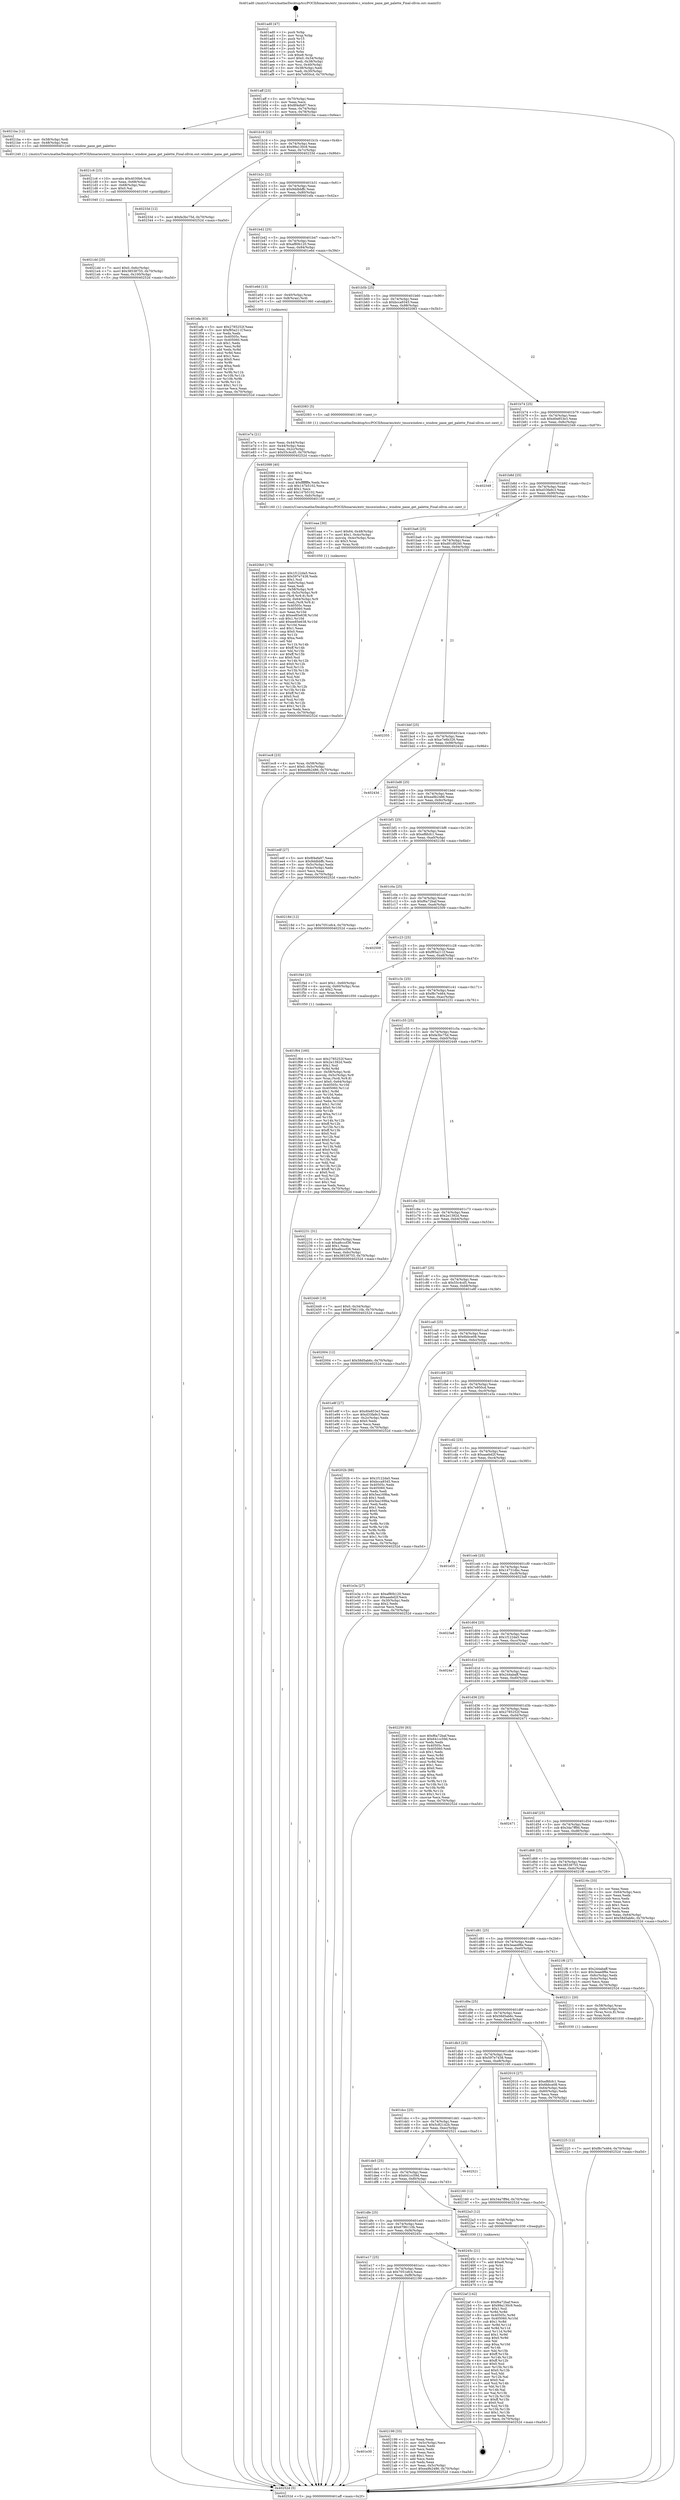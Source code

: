 digraph "0x401ad0" {
  label = "0x401ad0 (/mnt/c/Users/mathe/Desktop/tcc/POCII/binaries/extr_tmuxwindow.c_window_pane_get_palette_Final-ollvm.out::main(0))"
  labelloc = "t"
  node[shape=record]

  Entry [label="",width=0.3,height=0.3,shape=circle,fillcolor=black,style=filled]
  "0x401aff" [label="{
     0x401aff [23]\l
     | [instrs]\l
     &nbsp;&nbsp;0x401aff \<+3\>: mov -0x70(%rbp),%eax\l
     &nbsp;&nbsp;0x401b02 \<+2\>: mov %eax,%ecx\l
     &nbsp;&nbsp;0x401b04 \<+6\>: sub $0x8f4efa97,%ecx\l
     &nbsp;&nbsp;0x401b0a \<+3\>: mov %eax,-0x74(%rbp)\l
     &nbsp;&nbsp;0x401b0d \<+3\>: mov %ecx,-0x78(%rbp)\l
     &nbsp;&nbsp;0x401b10 \<+6\>: je 00000000004021ba \<main+0x6ea\>\l
  }"]
  "0x4021ba" [label="{
     0x4021ba [12]\l
     | [instrs]\l
     &nbsp;&nbsp;0x4021ba \<+4\>: mov -0x58(%rbp),%rdi\l
     &nbsp;&nbsp;0x4021be \<+3\>: mov -0x48(%rbp),%esi\l
     &nbsp;&nbsp;0x4021c1 \<+5\>: call 0000000000401240 \<window_pane_get_palette\>\l
     | [calls]\l
     &nbsp;&nbsp;0x401240 \{1\} (/mnt/c/Users/mathe/Desktop/tcc/POCII/binaries/extr_tmuxwindow.c_window_pane_get_palette_Final-ollvm.out::window_pane_get_palette)\l
  }"]
  "0x401b16" [label="{
     0x401b16 [22]\l
     | [instrs]\l
     &nbsp;&nbsp;0x401b16 \<+5\>: jmp 0000000000401b1b \<main+0x4b\>\l
     &nbsp;&nbsp;0x401b1b \<+3\>: mov -0x74(%rbp),%eax\l
     &nbsp;&nbsp;0x401b1e \<+5\>: sub $0x99a130c9,%eax\l
     &nbsp;&nbsp;0x401b23 \<+3\>: mov %eax,-0x7c(%rbp)\l
     &nbsp;&nbsp;0x401b26 \<+6\>: je 000000000040233d \<main+0x86d\>\l
  }"]
  Exit [label="",width=0.3,height=0.3,shape=circle,fillcolor=black,style=filled,peripheries=2]
  "0x40233d" [label="{
     0x40233d [12]\l
     | [instrs]\l
     &nbsp;&nbsp;0x40233d \<+7\>: movl $0xfa3bc75d,-0x70(%rbp)\l
     &nbsp;&nbsp;0x402344 \<+5\>: jmp 000000000040252d \<main+0xa5d\>\l
  }"]
  "0x401b2c" [label="{
     0x401b2c [22]\l
     | [instrs]\l
     &nbsp;&nbsp;0x401b2c \<+5\>: jmp 0000000000401b31 \<main+0x61\>\l
     &nbsp;&nbsp;0x401b31 \<+3\>: mov -0x74(%rbp),%eax\l
     &nbsp;&nbsp;0x401b34 \<+5\>: sub $0x9ddbbffc,%eax\l
     &nbsp;&nbsp;0x401b39 \<+3\>: mov %eax,-0x80(%rbp)\l
     &nbsp;&nbsp;0x401b3c \<+6\>: je 0000000000401efa \<main+0x42a\>\l
  }"]
  "0x4022af" [label="{
     0x4022af [142]\l
     | [instrs]\l
     &nbsp;&nbsp;0x4022af \<+5\>: mov $0xf6a72baf,%ecx\l
     &nbsp;&nbsp;0x4022b4 \<+5\>: mov $0x99a130c9,%edx\l
     &nbsp;&nbsp;0x4022b9 \<+3\>: mov $0x1,%sil\l
     &nbsp;&nbsp;0x4022bc \<+3\>: xor %r8d,%r8d\l
     &nbsp;&nbsp;0x4022bf \<+8\>: mov 0x40505c,%r9d\l
     &nbsp;&nbsp;0x4022c7 \<+8\>: mov 0x405060,%r10d\l
     &nbsp;&nbsp;0x4022cf \<+4\>: sub $0x1,%r8d\l
     &nbsp;&nbsp;0x4022d3 \<+3\>: mov %r9d,%r11d\l
     &nbsp;&nbsp;0x4022d6 \<+3\>: add %r8d,%r11d\l
     &nbsp;&nbsp;0x4022d9 \<+4\>: imul %r11d,%r9d\l
     &nbsp;&nbsp;0x4022dd \<+4\>: and $0x1,%r9d\l
     &nbsp;&nbsp;0x4022e1 \<+4\>: cmp $0x0,%r9d\l
     &nbsp;&nbsp;0x4022e5 \<+3\>: sete %bl\l
     &nbsp;&nbsp;0x4022e8 \<+4\>: cmp $0xa,%r10d\l
     &nbsp;&nbsp;0x4022ec \<+4\>: setl %r14b\l
     &nbsp;&nbsp;0x4022f0 \<+3\>: mov %bl,%r15b\l
     &nbsp;&nbsp;0x4022f3 \<+4\>: xor $0xff,%r15b\l
     &nbsp;&nbsp;0x4022f7 \<+3\>: mov %r14b,%r12b\l
     &nbsp;&nbsp;0x4022fa \<+4\>: xor $0xff,%r12b\l
     &nbsp;&nbsp;0x4022fe \<+4\>: xor $0x0,%sil\l
     &nbsp;&nbsp;0x402302 \<+3\>: mov %r15b,%r13b\l
     &nbsp;&nbsp;0x402305 \<+4\>: and $0x0,%r13b\l
     &nbsp;&nbsp;0x402309 \<+3\>: and %sil,%bl\l
     &nbsp;&nbsp;0x40230c \<+3\>: mov %r12b,%al\l
     &nbsp;&nbsp;0x40230f \<+2\>: and $0x0,%al\l
     &nbsp;&nbsp;0x402311 \<+3\>: and %sil,%r14b\l
     &nbsp;&nbsp;0x402314 \<+3\>: or %bl,%r13b\l
     &nbsp;&nbsp;0x402317 \<+3\>: or %r14b,%al\l
     &nbsp;&nbsp;0x40231a \<+3\>: xor %al,%r13b\l
     &nbsp;&nbsp;0x40231d \<+3\>: or %r12b,%r15b\l
     &nbsp;&nbsp;0x402320 \<+4\>: xor $0xff,%r15b\l
     &nbsp;&nbsp;0x402324 \<+4\>: or $0x0,%sil\l
     &nbsp;&nbsp;0x402328 \<+3\>: and %sil,%r15b\l
     &nbsp;&nbsp;0x40232b \<+3\>: or %r15b,%r13b\l
     &nbsp;&nbsp;0x40232e \<+4\>: test $0x1,%r13b\l
     &nbsp;&nbsp;0x402332 \<+3\>: cmovne %edx,%ecx\l
     &nbsp;&nbsp;0x402335 \<+3\>: mov %ecx,-0x70(%rbp)\l
     &nbsp;&nbsp;0x402338 \<+5\>: jmp 000000000040252d \<main+0xa5d\>\l
  }"]
  "0x401efa" [label="{
     0x401efa [83]\l
     | [instrs]\l
     &nbsp;&nbsp;0x401efa \<+5\>: mov $0x2785252f,%eax\l
     &nbsp;&nbsp;0x401eff \<+5\>: mov $0xf85a211f,%ecx\l
     &nbsp;&nbsp;0x401f04 \<+2\>: xor %edx,%edx\l
     &nbsp;&nbsp;0x401f06 \<+7\>: mov 0x40505c,%esi\l
     &nbsp;&nbsp;0x401f0d \<+7\>: mov 0x405060,%edi\l
     &nbsp;&nbsp;0x401f14 \<+3\>: sub $0x1,%edx\l
     &nbsp;&nbsp;0x401f17 \<+3\>: mov %esi,%r8d\l
     &nbsp;&nbsp;0x401f1a \<+3\>: add %edx,%r8d\l
     &nbsp;&nbsp;0x401f1d \<+4\>: imul %r8d,%esi\l
     &nbsp;&nbsp;0x401f21 \<+3\>: and $0x1,%esi\l
     &nbsp;&nbsp;0x401f24 \<+3\>: cmp $0x0,%esi\l
     &nbsp;&nbsp;0x401f27 \<+4\>: sete %r9b\l
     &nbsp;&nbsp;0x401f2b \<+3\>: cmp $0xa,%edi\l
     &nbsp;&nbsp;0x401f2e \<+4\>: setl %r10b\l
     &nbsp;&nbsp;0x401f32 \<+3\>: mov %r9b,%r11b\l
     &nbsp;&nbsp;0x401f35 \<+3\>: and %r10b,%r11b\l
     &nbsp;&nbsp;0x401f38 \<+3\>: xor %r10b,%r9b\l
     &nbsp;&nbsp;0x401f3b \<+3\>: or %r9b,%r11b\l
     &nbsp;&nbsp;0x401f3e \<+4\>: test $0x1,%r11b\l
     &nbsp;&nbsp;0x401f42 \<+3\>: cmovne %ecx,%eax\l
     &nbsp;&nbsp;0x401f45 \<+3\>: mov %eax,-0x70(%rbp)\l
     &nbsp;&nbsp;0x401f48 \<+5\>: jmp 000000000040252d \<main+0xa5d\>\l
  }"]
  "0x401b42" [label="{
     0x401b42 [25]\l
     | [instrs]\l
     &nbsp;&nbsp;0x401b42 \<+5\>: jmp 0000000000401b47 \<main+0x77\>\l
     &nbsp;&nbsp;0x401b47 \<+3\>: mov -0x74(%rbp),%eax\l
     &nbsp;&nbsp;0x401b4a \<+5\>: sub $0xaf80b120,%eax\l
     &nbsp;&nbsp;0x401b4f \<+6\>: mov %eax,-0x84(%rbp)\l
     &nbsp;&nbsp;0x401b55 \<+6\>: je 0000000000401e6d \<main+0x39d\>\l
  }"]
  "0x402225" [label="{
     0x402225 [12]\l
     | [instrs]\l
     &nbsp;&nbsp;0x402225 \<+7\>: movl $0xf8c7e464,-0x70(%rbp)\l
     &nbsp;&nbsp;0x40222c \<+5\>: jmp 000000000040252d \<main+0xa5d\>\l
  }"]
  "0x401e6d" [label="{
     0x401e6d [13]\l
     | [instrs]\l
     &nbsp;&nbsp;0x401e6d \<+4\>: mov -0x40(%rbp),%rax\l
     &nbsp;&nbsp;0x401e71 \<+4\>: mov 0x8(%rax),%rdi\l
     &nbsp;&nbsp;0x401e75 \<+5\>: call 0000000000401060 \<atoi@plt\>\l
     | [calls]\l
     &nbsp;&nbsp;0x401060 \{1\} (unknown)\l
  }"]
  "0x401b5b" [label="{
     0x401b5b [25]\l
     | [instrs]\l
     &nbsp;&nbsp;0x401b5b \<+5\>: jmp 0000000000401b60 \<main+0x90\>\l
     &nbsp;&nbsp;0x401b60 \<+3\>: mov -0x74(%rbp),%eax\l
     &nbsp;&nbsp;0x401b63 \<+5\>: sub $0xbcca9345,%eax\l
     &nbsp;&nbsp;0x401b68 \<+6\>: mov %eax,-0x88(%rbp)\l
     &nbsp;&nbsp;0x401b6e \<+6\>: je 0000000000402083 \<main+0x5b3\>\l
  }"]
  "0x4021dd" [label="{
     0x4021dd [25]\l
     | [instrs]\l
     &nbsp;&nbsp;0x4021dd \<+7\>: movl $0x0,-0x6c(%rbp)\l
     &nbsp;&nbsp;0x4021e4 \<+7\>: movl $0x38538755,-0x70(%rbp)\l
     &nbsp;&nbsp;0x4021eb \<+6\>: mov %eax,-0x100(%rbp)\l
     &nbsp;&nbsp;0x4021f1 \<+5\>: jmp 000000000040252d \<main+0xa5d\>\l
  }"]
  "0x402083" [label="{
     0x402083 [5]\l
     | [instrs]\l
     &nbsp;&nbsp;0x402083 \<+5\>: call 0000000000401160 \<next_i\>\l
     | [calls]\l
     &nbsp;&nbsp;0x401160 \{1\} (/mnt/c/Users/mathe/Desktop/tcc/POCII/binaries/extr_tmuxwindow.c_window_pane_get_palette_Final-ollvm.out::next_i)\l
  }"]
  "0x401b74" [label="{
     0x401b74 [25]\l
     | [instrs]\l
     &nbsp;&nbsp;0x401b74 \<+5\>: jmp 0000000000401b79 \<main+0xa9\>\l
     &nbsp;&nbsp;0x401b79 \<+3\>: mov -0x74(%rbp),%eax\l
     &nbsp;&nbsp;0x401b7c \<+5\>: sub $0xd0e853e3,%eax\l
     &nbsp;&nbsp;0x401b81 \<+6\>: mov %eax,-0x8c(%rbp)\l
     &nbsp;&nbsp;0x401b87 \<+6\>: je 0000000000402349 \<main+0x879\>\l
  }"]
  "0x4021c6" [label="{
     0x4021c6 [23]\l
     | [instrs]\l
     &nbsp;&nbsp;0x4021c6 \<+10\>: movabs $0x4030b6,%rdi\l
     &nbsp;&nbsp;0x4021d0 \<+3\>: mov %eax,-0x68(%rbp)\l
     &nbsp;&nbsp;0x4021d3 \<+3\>: mov -0x68(%rbp),%esi\l
     &nbsp;&nbsp;0x4021d6 \<+2\>: mov $0x0,%al\l
     &nbsp;&nbsp;0x4021d8 \<+5\>: call 0000000000401040 \<printf@plt\>\l
     | [calls]\l
     &nbsp;&nbsp;0x401040 \{1\} (unknown)\l
  }"]
  "0x402349" [label="{
     0x402349\l
  }", style=dashed]
  "0x401b8d" [label="{
     0x401b8d [25]\l
     | [instrs]\l
     &nbsp;&nbsp;0x401b8d \<+5\>: jmp 0000000000401b92 \<main+0xc2\>\l
     &nbsp;&nbsp;0x401b92 \<+3\>: mov -0x74(%rbp),%eax\l
     &nbsp;&nbsp;0x401b95 \<+5\>: sub $0xd33fa9c3,%eax\l
     &nbsp;&nbsp;0x401b9a \<+6\>: mov %eax,-0x90(%rbp)\l
     &nbsp;&nbsp;0x401ba0 \<+6\>: je 0000000000401eaa \<main+0x3da\>\l
  }"]
  "0x401e30" [label="{
     0x401e30\l
  }", style=dashed]
  "0x401eaa" [label="{
     0x401eaa [30]\l
     | [instrs]\l
     &nbsp;&nbsp;0x401eaa \<+7\>: movl $0x64,-0x48(%rbp)\l
     &nbsp;&nbsp;0x401eb1 \<+7\>: movl $0x1,-0x4c(%rbp)\l
     &nbsp;&nbsp;0x401eb8 \<+4\>: movslq -0x4c(%rbp),%rax\l
     &nbsp;&nbsp;0x401ebc \<+4\>: shl $0x3,%rax\l
     &nbsp;&nbsp;0x401ec0 \<+3\>: mov %rax,%rdi\l
     &nbsp;&nbsp;0x401ec3 \<+5\>: call 0000000000401050 \<malloc@plt\>\l
     | [calls]\l
     &nbsp;&nbsp;0x401050 \{1\} (unknown)\l
  }"]
  "0x401ba6" [label="{
     0x401ba6 [25]\l
     | [instrs]\l
     &nbsp;&nbsp;0x401ba6 \<+5\>: jmp 0000000000401bab \<main+0xdb\>\l
     &nbsp;&nbsp;0x401bab \<+3\>: mov -0x74(%rbp),%eax\l
     &nbsp;&nbsp;0x401bae \<+5\>: sub $0xd91d9240,%eax\l
     &nbsp;&nbsp;0x401bb3 \<+6\>: mov %eax,-0x94(%rbp)\l
     &nbsp;&nbsp;0x401bb9 \<+6\>: je 0000000000402355 \<main+0x885\>\l
  }"]
  "0x402199" [label="{
     0x402199 [33]\l
     | [instrs]\l
     &nbsp;&nbsp;0x402199 \<+2\>: xor %eax,%eax\l
     &nbsp;&nbsp;0x40219b \<+3\>: mov -0x5c(%rbp),%ecx\l
     &nbsp;&nbsp;0x40219e \<+2\>: mov %eax,%edx\l
     &nbsp;&nbsp;0x4021a0 \<+2\>: sub %ecx,%edx\l
     &nbsp;&nbsp;0x4021a2 \<+2\>: mov %eax,%ecx\l
     &nbsp;&nbsp;0x4021a4 \<+3\>: sub $0x1,%ecx\l
     &nbsp;&nbsp;0x4021a7 \<+2\>: add %ecx,%edx\l
     &nbsp;&nbsp;0x4021a9 \<+2\>: sub %edx,%eax\l
     &nbsp;&nbsp;0x4021ab \<+3\>: mov %eax,-0x5c(%rbp)\l
     &nbsp;&nbsp;0x4021ae \<+7\>: movl $0xea9b2486,-0x70(%rbp)\l
     &nbsp;&nbsp;0x4021b5 \<+5\>: jmp 000000000040252d \<main+0xa5d\>\l
  }"]
  "0x402355" [label="{
     0x402355\l
  }", style=dashed]
  "0x401bbf" [label="{
     0x401bbf [25]\l
     | [instrs]\l
     &nbsp;&nbsp;0x401bbf \<+5\>: jmp 0000000000401bc4 \<main+0xf4\>\l
     &nbsp;&nbsp;0x401bc4 \<+3\>: mov -0x74(%rbp),%eax\l
     &nbsp;&nbsp;0x401bc7 \<+5\>: sub $0xe7e6b326,%eax\l
     &nbsp;&nbsp;0x401bcc \<+6\>: mov %eax,-0x98(%rbp)\l
     &nbsp;&nbsp;0x401bd2 \<+6\>: je 000000000040243d \<main+0x96d\>\l
  }"]
  "0x401e17" [label="{
     0x401e17 [25]\l
     | [instrs]\l
     &nbsp;&nbsp;0x401e17 \<+5\>: jmp 0000000000401e1c \<main+0x34c\>\l
     &nbsp;&nbsp;0x401e1c \<+3\>: mov -0x74(%rbp),%eax\l
     &nbsp;&nbsp;0x401e1f \<+5\>: sub $0x7051efc4,%eax\l
     &nbsp;&nbsp;0x401e24 \<+6\>: mov %eax,-0xf8(%rbp)\l
     &nbsp;&nbsp;0x401e2a \<+6\>: je 0000000000402199 \<main+0x6c9\>\l
  }"]
  "0x40243d" [label="{
     0x40243d\l
  }", style=dashed]
  "0x401bd8" [label="{
     0x401bd8 [25]\l
     | [instrs]\l
     &nbsp;&nbsp;0x401bd8 \<+5\>: jmp 0000000000401bdd \<main+0x10d\>\l
     &nbsp;&nbsp;0x401bdd \<+3\>: mov -0x74(%rbp),%eax\l
     &nbsp;&nbsp;0x401be0 \<+5\>: sub $0xea9b2486,%eax\l
     &nbsp;&nbsp;0x401be5 \<+6\>: mov %eax,-0x9c(%rbp)\l
     &nbsp;&nbsp;0x401beb \<+6\>: je 0000000000401edf \<main+0x40f\>\l
  }"]
  "0x40245c" [label="{
     0x40245c [21]\l
     | [instrs]\l
     &nbsp;&nbsp;0x40245c \<+3\>: mov -0x34(%rbp),%eax\l
     &nbsp;&nbsp;0x40245f \<+7\>: add $0xe8,%rsp\l
     &nbsp;&nbsp;0x402466 \<+1\>: pop %rbx\l
     &nbsp;&nbsp;0x402467 \<+2\>: pop %r12\l
     &nbsp;&nbsp;0x402469 \<+2\>: pop %r13\l
     &nbsp;&nbsp;0x40246b \<+2\>: pop %r14\l
     &nbsp;&nbsp;0x40246d \<+2\>: pop %r15\l
     &nbsp;&nbsp;0x40246f \<+1\>: pop %rbp\l
     &nbsp;&nbsp;0x402470 \<+1\>: ret\l
  }"]
  "0x401edf" [label="{
     0x401edf [27]\l
     | [instrs]\l
     &nbsp;&nbsp;0x401edf \<+5\>: mov $0x8f4efa97,%eax\l
     &nbsp;&nbsp;0x401ee4 \<+5\>: mov $0x9ddbbffc,%ecx\l
     &nbsp;&nbsp;0x401ee9 \<+3\>: mov -0x5c(%rbp),%edx\l
     &nbsp;&nbsp;0x401eec \<+3\>: cmp -0x4c(%rbp),%edx\l
     &nbsp;&nbsp;0x401eef \<+3\>: cmovl %ecx,%eax\l
     &nbsp;&nbsp;0x401ef2 \<+3\>: mov %eax,-0x70(%rbp)\l
     &nbsp;&nbsp;0x401ef5 \<+5\>: jmp 000000000040252d \<main+0xa5d\>\l
  }"]
  "0x401bf1" [label="{
     0x401bf1 [25]\l
     | [instrs]\l
     &nbsp;&nbsp;0x401bf1 \<+5\>: jmp 0000000000401bf6 \<main+0x126\>\l
     &nbsp;&nbsp;0x401bf6 \<+3\>: mov -0x74(%rbp),%eax\l
     &nbsp;&nbsp;0x401bf9 \<+5\>: sub $0xef6fcfc1,%eax\l
     &nbsp;&nbsp;0x401bfe \<+6\>: mov %eax,-0xa0(%rbp)\l
     &nbsp;&nbsp;0x401c04 \<+6\>: je 000000000040218d \<main+0x6bd\>\l
  }"]
  "0x401dfe" [label="{
     0x401dfe [25]\l
     | [instrs]\l
     &nbsp;&nbsp;0x401dfe \<+5\>: jmp 0000000000401e03 \<main+0x333\>\l
     &nbsp;&nbsp;0x401e03 \<+3\>: mov -0x74(%rbp),%eax\l
     &nbsp;&nbsp;0x401e06 \<+5\>: sub $0x6796110b,%eax\l
     &nbsp;&nbsp;0x401e0b \<+6\>: mov %eax,-0xf4(%rbp)\l
     &nbsp;&nbsp;0x401e11 \<+6\>: je 000000000040245c \<main+0x98c\>\l
  }"]
  "0x40218d" [label="{
     0x40218d [12]\l
     | [instrs]\l
     &nbsp;&nbsp;0x40218d \<+7\>: movl $0x7051efc4,-0x70(%rbp)\l
     &nbsp;&nbsp;0x402194 \<+5\>: jmp 000000000040252d \<main+0xa5d\>\l
  }"]
  "0x401c0a" [label="{
     0x401c0a [25]\l
     | [instrs]\l
     &nbsp;&nbsp;0x401c0a \<+5\>: jmp 0000000000401c0f \<main+0x13f\>\l
     &nbsp;&nbsp;0x401c0f \<+3\>: mov -0x74(%rbp),%eax\l
     &nbsp;&nbsp;0x401c12 \<+5\>: sub $0xf6a72baf,%eax\l
     &nbsp;&nbsp;0x401c17 \<+6\>: mov %eax,-0xa4(%rbp)\l
     &nbsp;&nbsp;0x401c1d \<+6\>: je 0000000000402509 \<main+0xa39\>\l
  }"]
  "0x4022a3" [label="{
     0x4022a3 [12]\l
     | [instrs]\l
     &nbsp;&nbsp;0x4022a3 \<+4\>: mov -0x58(%rbp),%rax\l
     &nbsp;&nbsp;0x4022a7 \<+3\>: mov %rax,%rdi\l
     &nbsp;&nbsp;0x4022aa \<+5\>: call 0000000000401030 \<free@plt\>\l
     | [calls]\l
     &nbsp;&nbsp;0x401030 \{1\} (unknown)\l
  }"]
  "0x402509" [label="{
     0x402509\l
  }", style=dashed]
  "0x401c23" [label="{
     0x401c23 [25]\l
     | [instrs]\l
     &nbsp;&nbsp;0x401c23 \<+5\>: jmp 0000000000401c28 \<main+0x158\>\l
     &nbsp;&nbsp;0x401c28 \<+3\>: mov -0x74(%rbp),%eax\l
     &nbsp;&nbsp;0x401c2b \<+5\>: sub $0xf85a211f,%eax\l
     &nbsp;&nbsp;0x401c30 \<+6\>: mov %eax,-0xa8(%rbp)\l
     &nbsp;&nbsp;0x401c36 \<+6\>: je 0000000000401f4d \<main+0x47d\>\l
  }"]
  "0x401de5" [label="{
     0x401de5 [25]\l
     | [instrs]\l
     &nbsp;&nbsp;0x401de5 \<+5\>: jmp 0000000000401dea \<main+0x31a\>\l
     &nbsp;&nbsp;0x401dea \<+3\>: mov -0x74(%rbp),%eax\l
     &nbsp;&nbsp;0x401ded \<+5\>: sub $0x641cc59d,%eax\l
     &nbsp;&nbsp;0x401df2 \<+6\>: mov %eax,-0xf0(%rbp)\l
     &nbsp;&nbsp;0x401df8 \<+6\>: je 00000000004022a3 \<main+0x7d3\>\l
  }"]
  "0x401f4d" [label="{
     0x401f4d [23]\l
     | [instrs]\l
     &nbsp;&nbsp;0x401f4d \<+7\>: movl $0x1,-0x60(%rbp)\l
     &nbsp;&nbsp;0x401f54 \<+4\>: movslq -0x60(%rbp),%rax\l
     &nbsp;&nbsp;0x401f58 \<+4\>: shl $0x2,%rax\l
     &nbsp;&nbsp;0x401f5c \<+3\>: mov %rax,%rdi\l
     &nbsp;&nbsp;0x401f5f \<+5\>: call 0000000000401050 \<malloc@plt\>\l
     | [calls]\l
     &nbsp;&nbsp;0x401050 \{1\} (unknown)\l
  }"]
  "0x401c3c" [label="{
     0x401c3c [25]\l
     | [instrs]\l
     &nbsp;&nbsp;0x401c3c \<+5\>: jmp 0000000000401c41 \<main+0x171\>\l
     &nbsp;&nbsp;0x401c41 \<+3\>: mov -0x74(%rbp),%eax\l
     &nbsp;&nbsp;0x401c44 \<+5\>: sub $0xf8c7e464,%eax\l
     &nbsp;&nbsp;0x401c49 \<+6\>: mov %eax,-0xac(%rbp)\l
     &nbsp;&nbsp;0x401c4f \<+6\>: je 0000000000402231 \<main+0x761\>\l
  }"]
  "0x402521" [label="{
     0x402521\l
  }", style=dashed]
  "0x402231" [label="{
     0x402231 [31]\l
     | [instrs]\l
     &nbsp;&nbsp;0x402231 \<+3\>: mov -0x6c(%rbp),%eax\l
     &nbsp;&nbsp;0x402234 \<+5\>: sub $0xa8cccf36,%eax\l
     &nbsp;&nbsp;0x402239 \<+3\>: add $0x1,%eax\l
     &nbsp;&nbsp;0x40223c \<+5\>: add $0xa8cccf36,%eax\l
     &nbsp;&nbsp;0x402241 \<+3\>: mov %eax,-0x6c(%rbp)\l
     &nbsp;&nbsp;0x402244 \<+7\>: movl $0x38538755,-0x70(%rbp)\l
     &nbsp;&nbsp;0x40224b \<+5\>: jmp 000000000040252d \<main+0xa5d\>\l
  }"]
  "0x401c55" [label="{
     0x401c55 [25]\l
     | [instrs]\l
     &nbsp;&nbsp;0x401c55 \<+5\>: jmp 0000000000401c5a \<main+0x18a\>\l
     &nbsp;&nbsp;0x401c5a \<+3\>: mov -0x74(%rbp),%eax\l
     &nbsp;&nbsp;0x401c5d \<+5\>: sub $0xfa3bc75d,%eax\l
     &nbsp;&nbsp;0x401c62 \<+6\>: mov %eax,-0xb0(%rbp)\l
     &nbsp;&nbsp;0x401c68 \<+6\>: je 0000000000402449 \<main+0x979\>\l
  }"]
  "0x401dcc" [label="{
     0x401dcc [25]\l
     | [instrs]\l
     &nbsp;&nbsp;0x401dcc \<+5\>: jmp 0000000000401dd1 \<main+0x301\>\l
     &nbsp;&nbsp;0x401dd1 \<+3\>: mov -0x74(%rbp),%eax\l
     &nbsp;&nbsp;0x401dd4 \<+5\>: sub $0x5c82142b,%eax\l
     &nbsp;&nbsp;0x401dd9 \<+6\>: mov %eax,-0xec(%rbp)\l
     &nbsp;&nbsp;0x401ddf \<+6\>: je 0000000000402521 \<main+0xa51\>\l
  }"]
  "0x402449" [label="{
     0x402449 [19]\l
     | [instrs]\l
     &nbsp;&nbsp;0x402449 \<+7\>: movl $0x0,-0x34(%rbp)\l
     &nbsp;&nbsp;0x402450 \<+7\>: movl $0x6796110b,-0x70(%rbp)\l
     &nbsp;&nbsp;0x402457 \<+5\>: jmp 000000000040252d \<main+0xa5d\>\l
  }"]
  "0x401c6e" [label="{
     0x401c6e [25]\l
     | [instrs]\l
     &nbsp;&nbsp;0x401c6e \<+5\>: jmp 0000000000401c73 \<main+0x1a3\>\l
     &nbsp;&nbsp;0x401c73 \<+3\>: mov -0x74(%rbp),%eax\l
     &nbsp;&nbsp;0x401c76 \<+5\>: sub $0x2e1392d,%eax\l
     &nbsp;&nbsp;0x401c7b \<+6\>: mov %eax,-0xb4(%rbp)\l
     &nbsp;&nbsp;0x401c81 \<+6\>: je 0000000000402004 \<main+0x534\>\l
  }"]
  "0x402160" [label="{
     0x402160 [12]\l
     | [instrs]\l
     &nbsp;&nbsp;0x402160 \<+7\>: movl $0x34a7ff9d,-0x70(%rbp)\l
     &nbsp;&nbsp;0x402167 \<+5\>: jmp 000000000040252d \<main+0xa5d\>\l
  }"]
  "0x402004" [label="{
     0x402004 [12]\l
     | [instrs]\l
     &nbsp;&nbsp;0x402004 \<+7\>: movl $0x58d5ab6c,-0x70(%rbp)\l
     &nbsp;&nbsp;0x40200b \<+5\>: jmp 000000000040252d \<main+0xa5d\>\l
  }"]
  "0x401c87" [label="{
     0x401c87 [25]\l
     | [instrs]\l
     &nbsp;&nbsp;0x401c87 \<+5\>: jmp 0000000000401c8c \<main+0x1bc\>\l
     &nbsp;&nbsp;0x401c8c \<+3\>: mov -0x74(%rbp),%eax\l
     &nbsp;&nbsp;0x401c8f \<+5\>: sub $0x55c4cd5,%eax\l
     &nbsp;&nbsp;0x401c94 \<+6\>: mov %eax,-0xb8(%rbp)\l
     &nbsp;&nbsp;0x401c9a \<+6\>: je 0000000000401e8f \<main+0x3bf\>\l
  }"]
  "0x4020b0" [label="{
     0x4020b0 [176]\l
     | [instrs]\l
     &nbsp;&nbsp;0x4020b0 \<+5\>: mov $0x1f122da5,%ecx\l
     &nbsp;&nbsp;0x4020b5 \<+5\>: mov $0x597e7438,%edx\l
     &nbsp;&nbsp;0x4020ba \<+3\>: mov $0x1,%sil\l
     &nbsp;&nbsp;0x4020bd \<+6\>: mov -0xfc(%rbp),%edi\l
     &nbsp;&nbsp;0x4020c3 \<+3\>: imul %eax,%edi\l
     &nbsp;&nbsp;0x4020c6 \<+4\>: mov -0x58(%rbp),%r8\l
     &nbsp;&nbsp;0x4020ca \<+4\>: movslq -0x5c(%rbp),%r9\l
     &nbsp;&nbsp;0x4020ce \<+4\>: mov (%r8,%r9,8),%r8\l
     &nbsp;&nbsp;0x4020d2 \<+4\>: movslq -0x64(%rbp),%r9\l
     &nbsp;&nbsp;0x4020d6 \<+4\>: mov %edi,(%r8,%r9,4)\l
     &nbsp;&nbsp;0x4020da \<+7\>: mov 0x40505c,%eax\l
     &nbsp;&nbsp;0x4020e1 \<+7\>: mov 0x405060,%edi\l
     &nbsp;&nbsp;0x4020e8 \<+3\>: mov %eax,%r10d\l
     &nbsp;&nbsp;0x4020eb \<+7\>: sub $0xee85e638,%r10d\l
     &nbsp;&nbsp;0x4020f2 \<+4\>: sub $0x1,%r10d\l
     &nbsp;&nbsp;0x4020f6 \<+7\>: add $0xee85e638,%r10d\l
     &nbsp;&nbsp;0x4020fd \<+4\>: imul %r10d,%eax\l
     &nbsp;&nbsp;0x402101 \<+3\>: and $0x1,%eax\l
     &nbsp;&nbsp;0x402104 \<+3\>: cmp $0x0,%eax\l
     &nbsp;&nbsp;0x402107 \<+4\>: sete %r11b\l
     &nbsp;&nbsp;0x40210b \<+3\>: cmp $0xa,%edi\l
     &nbsp;&nbsp;0x40210e \<+3\>: setl %bl\l
     &nbsp;&nbsp;0x402111 \<+3\>: mov %r11b,%r14b\l
     &nbsp;&nbsp;0x402114 \<+4\>: xor $0xff,%r14b\l
     &nbsp;&nbsp;0x402118 \<+3\>: mov %bl,%r15b\l
     &nbsp;&nbsp;0x40211b \<+4\>: xor $0xff,%r15b\l
     &nbsp;&nbsp;0x40211f \<+4\>: xor $0x0,%sil\l
     &nbsp;&nbsp;0x402123 \<+3\>: mov %r14b,%r12b\l
     &nbsp;&nbsp;0x402126 \<+4\>: and $0x0,%r12b\l
     &nbsp;&nbsp;0x40212a \<+3\>: and %sil,%r11b\l
     &nbsp;&nbsp;0x40212d \<+3\>: mov %r15b,%r13b\l
     &nbsp;&nbsp;0x402130 \<+4\>: and $0x0,%r13b\l
     &nbsp;&nbsp;0x402134 \<+3\>: and %sil,%bl\l
     &nbsp;&nbsp;0x402137 \<+3\>: or %r11b,%r12b\l
     &nbsp;&nbsp;0x40213a \<+3\>: or %bl,%r13b\l
     &nbsp;&nbsp;0x40213d \<+3\>: xor %r13b,%r12b\l
     &nbsp;&nbsp;0x402140 \<+3\>: or %r15b,%r14b\l
     &nbsp;&nbsp;0x402143 \<+4\>: xor $0xff,%r14b\l
     &nbsp;&nbsp;0x402147 \<+4\>: or $0x0,%sil\l
     &nbsp;&nbsp;0x40214b \<+3\>: and %sil,%r14b\l
     &nbsp;&nbsp;0x40214e \<+3\>: or %r14b,%r12b\l
     &nbsp;&nbsp;0x402151 \<+4\>: test $0x1,%r12b\l
     &nbsp;&nbsp;0x402155 \<+3\>: cmovne %edx,%ecx\l
     &nbsp;&nbsp;0x402158 \<+3\>: mov %ecx,-0x70(%rbp)\l
     &nbsp;&nbsp;0x40215b \<+5\>: jmp 000000000040252d \<main+0xa5d\>\l
  }"]
  "0x401e8f" [label="{
     0x401e8f [27]\l
     | [instrs]\l
     &nbsp;&nbsp;0x401e8f \<+5\>: mov $0xd0e853e3,%eax\l
     &nbsp;&nbsp;0x401e94 \<+5\>: mov $0xd33fa9c3,%ecx\l
     &nbsp;&nbsp;0x401e99 \<+3\>: mov -0x2c(%rbp),%edx\l
     &nbsp;&nbsp;0x401e9c \<+3\>: cmp $0x0,%edx\l
     &nbsp;&nbsp;0x401e9f \<+3\>: cmove %ecx,%eax\l
     &nbsp;&nbsp;0x401ea2 \<+3\>: mov %eax,-0x70(%rbp)\l
     &nbsp;&nbsp;0x401ea5 \<+5\>: jmp 000000000040252d \<main+0xa5d\>\l
  }"]
  "0x401ca0" [label="{
     0x401ca0 [25]\l
     | [instrs]\l
     &nbsp;&nbsp;0x401ca0 \<+5\>: jmp 0000000000401ca5 \<main+0x1d5\>\l
     &nbsp;&nbsp;0x401ca5 \<+3\>: mov -0x74(%rbp),%eax\l
     &nbsp;&nbsp;0x401ca8 \<+5\>: sub $0x6bbce08,%eax\l
     &nbsp;&nbsp;0x401cad \<+6\>: mov %eax,-0xbc(%rbp)\l
     &nbsp;&nbsp;0x401cb3 \<+6\>: je 000000000040202b \<main+0x55b\>\l
  }"]
  "0x402088" [label="{
     0x402088 [40]\l
     | [instrs]\l
     &nbsp;&nbsp;0x402088 \<+5\>: mov $0x2,%ecx\l
     &nbsp;&nbsp;0x40208d \<+1\>: cltd\l
     &nbsp;&nbsp;0x40208e \<+2\>: idiv %ecx\l
     &nbsp;&nbsp;0x402090 \<+6\>: imul $0xfffffffe,%edx,%ecx\l
     &nbsp;&nbsp;0x402096 \<+6\>: sub $0x147b5102,%ecx\l
     &nbsp;&nbsp;0x40209c \<+3\>: add $0x1,%ecx\l
     &nbsp;&nbsp;0x40209f \<+6\>: add $0x147b5102,%ecx\l
     &nbsp;&nbsp;0x4020a5 \<+6\>: mov %ecx,-0xfc(%rbp)\l
     &nbsp;&nbsp;0x4020ab \<+5\>: call 0000000000401160 \<next_i\>\l
     | [calls]\l
     &nbsp;&nbsp;0x401160 \{1\} (/mnt/c/Users/mathe/Desktop/tcc/POCII/binaries/extr_tmuxwindow.c_window_pane_get_palette_Final-ollvm.out::next_i)\l
  }"]
  "0x40202b" [label="{
     0x40202b [88]\l
     | [instrs]\l
     &nbsp;&nbsp;0x40202b \<+5\>: mov $0x1f122da5,%eax\l
     &nbsp;&nbsp;0x402030 \<+5\>: mov $0xbcca9345,%ecx\l
     &nbsp;&nbsp;0x402035 \<+7\>: mov 0x40505c,%edx\l
     &nbsp;&nbsp;0x40203c \<+7\>: mov 0x405060,%esi\l
     &nbsp;&nbsp;0x402043 \<+2\>: mov %edx,%edi\l
     &nbsp;&nbsp;0x402045 \<+6\>: add $0x5ea169ba,%edi\l
     &nbsp;&nbsp;0x40204b \<+3\>: sub $0x1,%edi\l
     &nbsp;&nbsp;0x40204e \<+6\>: sub $0x5ea169ba,%edi\l
     &nbsp;&nbsp;0x402054 \<+3\>: imul %edi,%edx\l
     &nbsp;&nbsp;0x402057 \<+3\>: and $0x1,%edx\l
     &nbsp;&nbsp;0x40205a \<+3\>: cmp $0x0,%edx\l
     &nbsp;&nbsp;0x40205d \<+4\>: sete %r8b\l
     &nbsp;&nbsp;0x402061 \<+3\>: cmp $0xa,%esi\l
     &nbsp;&nbsp;0x402064 \<+4\>: setl %r9b\l
     &nbsp;&nbsp;0x402068 \<+3\>: mov %r8b,%r10b\l
     &nbsp;&nbsp;0x40206b \<+3\>: and %r9b,%r10b\l
     &nbsp;&nbsp;0x40206e \<+3\>: xor %r9b,%r8b\l
     &nbsp;&nbsp;0x402071 \<+3\>: or %r8b,%r10b\l
     &nbsp;&nbsp;0x402074 \<+4\>: test $0x1,%r10b\l
     &nbsp;&nbsp;0x402078 \<+3\>: cmovne %ecx,%eax\l
     &nbsp;&nbsp;0x40207b \<+3\>: mov %eax,-0x70(%rbp)\l
     &nbsp;&nbsp;0x40207e \<+5\>: jmp 000000000040252d \<main+0xa5d\>\l
  }"]
  "0x401cb9" [label="{
     0x401cb9 [25]\l
     | [instrs]\l
     &nbsp;&nbsp;0x401cb9 \<+5\>: jmp 0000000000401cbe \<main+0x1ee\>\l
     &nbsp;&nbsp;0x401cbe \<+3\>: mov -0x74(%rbp),%eax\l
     &nbsp;&nbsp;0x401cc1 \<+5\>: sub $0x7e950cd,%eax\l
     &nbsp;&nbsp;0x401cc6 \<+6\>: mov %eax,-0xc0(%rbp)\l
     &nbsp;&nbsp;0x401ccc \<+6\>: je 0000000000401e3a \<main+0x36a\>\l
  }"]
  "0x401db3" [label="{
     0x401db3 [25]\l
     | [instrs]\l
     &nbsp;&nbsp;0x401db3 \<+5\>: jmp 0000000000401db8 \<main+0x2e8\>\l
     &nbsp;&nbsp;0x401db8 \<+3\>: mov -0x74(%rbp),%eax\l
     &nbsp;&nbsp;0x401dbb \<+5\>: sub $0x597e7438,%eax\l
     &nbsp;&nbsp;0x401dc0 \<+6\>: mov %eax,-0xe8(%rbp)\l
     &nbsp;&nbsp;0x401dc6 \<+6\>: je 0000000000402160 \<main+0x690\>\l
  }"]
  "0x401e3a" [label="{
     0x401e3a [27]\l
     | [instrs]\l
     &nbsp;&nbsp;0x401e3a \<+5\>: mov $0xaf80b120,%eax\l
     &nbsp;&nbsp;0x401e3f \<+5\>: mov $0xaaebd2f,%ecx\l
     &nbsp;&nbsp;0x401e44 \<+3\>: mov -0x30(%rbp),%edx\l
     &nbsp;&nbsp;0x401e47 \<+3\>: cmp $0x2,%edx\l
     &nbsp;&nbsp;0x401e4a \<+3\>: cmovne %ecx,%eax\l
     &nbsp;&nbsp;0x401e4d \<+3\>: mov %eax,-0x70(%rbp)\l
     &nbsp;&nbsp;0x401e50 \<+5\>: jmp 000000000040252d \<main+0xa5d\>\l
  }"]
  "0x401cd2" [label="{
     0x401cd2 [25]\l
     | [instrs]\l
     &nbsp;&nbsp;0x401cd2 \<+5\>: jmp 0000000000401cd7 \<main+0x207\>\l
     &nbsp;&nbsp;0x401cd7 \<+3\>: mov -0x74(%rbp),%eax\l
     &nbsp;&nbsp;0x401cda \<+5\>: sub $0xaaebd2f,%eax\l
     &nbsp;&nbsp;0x401cdf \<+6\>: mov %eax,-0xc4(%rbp)\l
     &nbsp;&nbsp;0x401ce5 \<+6\>: je 0000000000401e55 \<main+0x385\>\l
  }"]
  "0x40252d" [label="{
     0x40252d [5]\l
     | [instrs]\l
     &nbsp;&nbsp;0x40252d \<+5\>: jmp 0000000000401aff \<main+0x2f\>\l
  }"]
  "0x401ad0" [label="{
     0x401ad0 [47]\l
     | [instrs]\l
     &nbsp;&nbsp;0x401ad0 \<+1\>: push %rbp\l
     &nbsp;&nbsp;0x401ad1 \<+3\>: mov %rsp,%rbp\l
     &nbsp;&nbsp;0x401ad4 \<+2\>: push %r15\l
     &nbsp;&nbsp;0x401ad6 \<+2\>: push %r14\l
     &nbsp;&nbsp;0x401ad8 \<+2\>: push %r13\l
     &nbsp;&nbsp;0x401ada \<+2\>: push %r12\l
     &nbsp;&nbsp;0x401adc \<+1\>: push %rbx\l
     &nbsp;&nbsp;0x401add \<+7\>: sub $0xe8,%rsp\l
     &nbsp;&nbsp;0x401ae4 \<+7\>: movl $0x0,-0x34(%rbp)\l
     &nbsp;&nbsp;0x401aeb \<+3\>: mov %edi,-0x38(%rbp)\l
     &nbsp;&nbsp;0x401aee \<+4\>: mov %rsi,-0x40(%rbp)\l
     &nbsp;&nbsp;0x401af2 \<+3\>: mov -0x38(%rbp),%edi\l
     &nbsp;&nbsp;0x401af5 \<+3\>: mov %edi,-0x30(%rbp)\l
     &nbsp;&nbsp;0x401af8 \<+7\>: movl $0x7e950cd,-0x70(%rbp)\l
  }"]
  "0x401e7a" [label="{
     0x401e7a [21]\l
     | [instrs]\l
     &nbsp;&nbsp;0x401e7a \<+3\>: mov %eax,-0x44(%rbp)\l
     &nbsp;&nbsp;0x401e7d \<+3\>: mov -0x44(%rbp),%eax\l
     &nbsp;&nbsp;0x401e80 \<+3\>: mov %eax,-0x2c(%rbp)\l
     &nbsp;&nbsp;0x401e83 \<+7\>: movl $0x55c4cd5,-0x70(%rbp)\l
     &nbsp;&nbsp;0x401e8a \<+5\>: jmp 000000000040252d \<main+0xa5d\>\l
  }"]
  "0x401ec8" [label="{
     0x401ec8 [23]\l
     | [instrs]\l
     &nbsp;&nbsp;0x401ec8 \<+4\>: mov %rax,-0x58(%rbp)\l
     &nbsp;&nbsp;0x401ecc \<+7\>: movl $0x0,-0x5c(%rbp)\l
     &nbsp;&nbsp;0x401ed3 \<+7\>: movl $0xea9b2486,-0x70(%rbp)\l
     &nbsp;&nbsp;0x401eda \<+5\>: jmp 000000000040252d \<main+0xa5d\>\l
  }"]
  "0x401f64" [label="{
     0x401f64 [160]\l
     | [instrs]\l
     &nbsp;&nbsp;0x401f64 \<+5\>: mov $0x2785252f,%ecx\l
     &nbsp;&nbsp;0x401f69 \<+5\>: mov $0x2e1392d,%edx\l
     &nbsp;&nbsp;0x401f6e \<+3\>: mov $0x1,%sil\l
     &nbsp;&nbsp;0x401f71 \<+3\>: xor %r8d,%r8d\l
     &nbsp;&nbsp;0x401f74 \<+4\>: mov -0x58(%rbp),%rdi\l
     &nbsp;&nbsp;0x401f78 \<+4\>: movslq -0x5c(%rbp),%r9\l
     &nbsp;&nbsp;0x401f7c \<+4\>: mov %rax,(%rdi,%r9,8)\l
     &nbsp;&nbsp;0x401f80 \<+7\>: movl $0x0,-0x64(%rbp)\l
     &nbsp;&nbsp;0x401f87 \<+8\>: mov 0x40505c,%r10d\l
     &nbsp;&nbsp;0x401f8f \<+8\>: mov 0x405060,%r11d\l
     &nbsp;&nbsp;0x401f97 \<+4\>: sub $0x1,%r8d\l
     &nbsp;&nbsp;0x401f9b \<+3\>: mov %r10d,%ebx\l
     &nbsp;&nbsp;0x401f9e \<+3\>: add %r8d,%ebx\l
     &nbsp;&nbsp;0x401fa1 \<+4\>: imul %ebx,%r10d\l
     &nbsp;&nbsp;0x401fa5 \<+4\>: and $0x1,%r10d\l
     &nbsp;&nbsp;0x401fa9 \<+4\>: cmp $0x0,%r10d\l
     &nbsp;&nbsp;0x401fad \<+4\>: sete %r14b\l
     &nbsp;&nbsp;0x401fb1 \<+4\>: cmp $0xa,%r11d\l
     &nbsp;&nbsp;0x401fb5 \<+4\>: setl %r15b\l
     &nbsp;&nbsp;0x401fb9 \<+3\>: mov %r14b,%r12b\l
     &nbsp;&nbsp;0x401fbc \<+4\>: xor $0xff,%r12b\l
     &nbsp;&nbsp;0x401fc0 \<+3\>: mov %r15b,%r13b\l
     &nbsp;&nbsp;0x401fc3 \<+4\>: xor $0xff,%r13b\l
     &nbsp;&nbsp;0x401fc7 \<+4\>: xor $0x0,%sil\l
     &nbsp;&nbsp;0x401fcb \<+3\>: mov %r12b,%al\l
     &nbsp;&nbsp;0x401fce \<+2\>: and $0x0,%al\l
     &nbsp;&nbsp;0x401fd0 \<+3\>: and %sil,%r14b\l
     &nbsp;&nbsp;0x401fd3 \<+3\>: mov %r13b,%dil\l
     &nbsp;&nbsp;0x401fd6 \<+4\>: and $0x0,%dil\l
     &nbsp;&nbsp;0x401fda \<+3\>: and %sil,%r15b\l
     &nbsp;&nbsp;0x401fdd \<+3\>: or %r14b,%al\l
     &nbsp;&nbsp;0x401fe0 \<+3\>: or %r15b,%dil\l
     &nbsp;&nbsp;0x401fe3 \<+3\>: xor %dil,%al\l
     &nbsp;&nbsp;0x401fe6 \<+3\>: or %r13b,%r12b\l
     &nbsp;&nbsp;0x401fe9 \<+4\>: xor $0xff,%r12b\l
     &nbsp;&nbsp;0x401fed \<+4\>: or $0x0,%sil\l
     &nbsp;&nbsp;0x401ff1 \<+3\>: and %sil,%r12b\l
     &nbsp;&nbsp;0x401ff4 \<+3\>: or %r12b,%al\l
     &nbsp;&nbsp;0x401ff7 \<+2\>: test $0x1,%al\l
     &nbsp;&nbsp;0x401ff9 \<+3\>: cmovne %edx,%ecx\l
     &nbsp;&nbsp;0x401ffc \<+3\>: mov %ecx,-0x70(%rbp)\l
     &nbsp;&nbsp;0x401fff \<+5\>: jmp 000000000040252d \<main+0xa5d\>\l
  }"]
  "0x402010" [label="{
     0x402010 [27]\l
     | [instrs]\l
     &nbsp;&nbsp;0x402010 \<+5\>: mov $0xef6fcfc1,%eax\l
     &nbsp;&nbsp;0x402015 \<+5\>: mov $0x6bbce08,%ecx\l
     &nbsp;&nbsp;0x40201a \<+3\>: mov -0x64(%rbp),%edx\l
     &nbsp;&nbsp;0x40201d \<+3\>: cmp -0x60(%rbp),%edx\l
     &nbsp;&nbsp;0x402020 \<+3\>: cmovl %ecx,%eax\l
     &nbsp;&nbsp;0x402023 \<+3\>: mov %eax,-0x70(%rbp)\l
     &nbsp;&nbsp;0x402026 \<+5\>: jmp 000000000040252d \<main+0xa5d\>\l
  }"]
  "0x401e55" [label="{
     0x401e55\l
  }", style=dashed]
  "0x401ceb" [label="{
     0x401ceb [25]\l
     | [instrs]\l
     &nbsp;&nbsp;0x401ceb \<+5\>: jmp 0000000000401cf0 \<main+0x220\>\l
     &nbsp;&nbsp;0x401cf0 \<+3\>: mov -0x74(%rbp),%eax\l
     &nbsp;&nbsp;0x401cf3 \<+5\>: sub $0x14731dbc,%eax\l
     &nbsp;&nbsp;0x401cf8 \<+6\>: mov %eax,-0xc8(%rbp)\l
     &nbsp;&nbsp;0x401cfe \<+6\>: je 00000000004023a8 \<main+0x8d8\>\l
  }"]
  "0x401d9a" [label="{
     0x401d9a [25]\l
     | [instrs]\l
     &nbsp;&nbsp;0x401d9a \<+5\>: jmp 0000000000401d9f \<main+0x2cf\>\l
     &nbsp;&nbsp;0x401d9f \<+3\>: mov -0x74(%rbp),%eax\l
     &nbsp;&nbsp;0x401da2 \<+5\>: sub $0x58d5ab6c,%eax\l
     &nbsp;&nbsp;0x401da7 \<+6\>: mov %eax,-0xe4(%rbp)\l
     &nbsp;&nbsp;0x401dad \<+6\>: je 0000000000402010 \<main+0x540\>\l
  }"]
  "0x4023a8" [label="{
     0x4023a8\l
  }", style=dashed]
  "0x401d04" [label="{
     0x401d04 [25]\l
     | [instrs]\l
     &nbsp;&nbsp;0x401d04 \<+5\>: jmp 0000000000401d09 \<main+0x239\>\l
     &nbsp;&nbsp;0x401d09 \<+3\>: mov -0x74(%rbp),%eax\l
     &nbsp;&nbsp;0x401d0c \<+5\>: sub $0x1f122da5,%eax\l
     &nbsp;&nbsp;0x401d11 \<+6\>: mov %eax,-0xcc(%rbp)\l
     &nbsp;&nbsp;0x401d17 \<+6\>: je 00000000004024a7 \<main+0x9d7\>\l
  }"]
  "0x402211" [label="{
     0x402211 [20]\l
     | [instrs]\l
     &nbsp;&nbsp;0x402211 \<+4\>: mov -0x58(%rbp),%rax\l
     &nbsp;&nbsp;0x402215 \<+4\>: movslq -0x6c(%rbp),%rcx\l
     &nbsp;&nbsp;0x402219 \<+4\>: mov (%rax,%rcx,8),%rax\l
     &nbsp;&nbsp;0x40221d \<+3\>: mov %rax,%rdi\l
     &nbsp;&nbsp;0x402220 \<+5\>: call 0000000000401030 \<free@plt\>\l
     | [calls]\l
     &nbsp;&nbsp;0x401030 \{1\} (unknown)\l
  }"]
  "0x4024a7" [label="{
     0x4024a7\l
  }", style=dashed]
  "0x401d1d" [label="{
     0x401d1d [25]\l
     | [instrs]\l
     &nbsp;&nbsp;0x401d1d \<+5\>: jmp 0000000000401d22 \<main+0x252\>\l
     &nbsp;&nbsp;0x401d22 \<+3\>: mov -0x74(%rbp),%eax\l
     &nbsp;&nbsp;0x401d25 \<+5\>: sub $0x244abaff,%eax\l
     &nbsp;&nbsp;0x401d2a \<+6\>: mov %eax,-0xd0(%rbp)\l
     &nbsp;&nbsp;0x401d30 \<+6\>: je 0000000000402250 \<main+0x780\>\l
  }"]
  "0x401d81" [label="{
     0x401d81 [25]\l
     | [instrs]\l
     &nbsp;&nbsp;0x401d81 \<+5\>: jmp 0000000000401d86 \<main+0x2b6\>\l
     &nbsp;&nbsp;0x401d86 \<+3\>: mov -0x74(%rbp),%eax\l
     &nbsp;&nbsp;0x401d89 \<+5\>: sub $0x3eaedf8e,%eax\l
     &nbsp;&nbsp;0x401d8e \<+6\>: mov %eax,-0xe0(%rbp)\l
     &nbsp;&nbsp;0x401d94 \<+6\>: je 0000000000402211 \<main+0x741\>\l
  }"]
  "0x402250" [label="{
     0x402250 [83]\l
     | [instrs]\l
     &nbsp;&nbsp;0x402250 \<+5\>: mov $0xf6a72baf,%eax\l
     &nbsp;&nbsp;0x402255 \<+5\>: mov $0x641cc59d,%ecx\l
     &nbsp;&nbsp;0x40225a \<+2\>: xor %edx,%edx\l
     &nbsp;&nbsp;0x40225c \<+7\>: mov 0x40505c,%esi\l
     &nbsp;&nbsp;0x402263 \<+7\>: mov 0x405060,%edi\l
     &nbsp;&nbsp;0x40226a \<+3\>: sub $0x1,%edx\l
     &nbsp;&nbsp;0x40226d \<+3\>: mov %esi,%r8d\l
     &nbsp;&nbsp;0x402270 \<+3\>: add %edx,%r8d\l
     &nbsp;&nbsp;0x402273 \<+4\>: imul %r8d,%esi\l
     &nbsp;&nbsp;0x402277 \<+3\>: and $0x1,%esi\l
     &nbsp;&nbsp;0x40227a \<+3\>: cmp $0x0,%esi\l
     &nbsp;&nbsp;0x40227d \<+4\>: sete %r9b\l
     &nbsp;&nbsp;0x402281 \<+3\>: cmp $0xa,%edi\l
     &nbsp;&nbsp;0x402284 \<+4\>: setl %r10b\l
     &nbsp;&nbsp;0x402288 \<+3\>: mov %r9b,%r11b\l
     &nbsp;&nbsp;0x40228b \<+3\>: and %r10b,%r11b\l
     &nbsp;&nbsp;0x40228e \<+3\>: xor %r10b,%r9b\l
     &nbsp;&nbsp;0x402291 \<+3\>: or %r9b,%r11b\l
     &nbsp;&nbsp;0x402294 \<+4\>: test $0x1,%r11b\l
     &nbsp;&nbsp;0x402298 \<+3\>: cmovne %ecx,%eax\l
     &nbsp;&nbsp;0x40229b \<+3\>: mov %eax,-0x70(%rbp)\l
     &nbsp;&nbsp;0x40229e \<+5\>: jmp 000000000040252d \<main+0xa5d\>\l
  }"]
  "0x401d36" [label="{
     0x401d36 [25]\l
     | [instrs]\l
     &nbsp;&nbsp;0x401d36 \<+5\>: jmp 0000000000401d3b \<main+0x26b\>\l
     &nbsp;&nbsp;0x401d3b \<+3\>: mov -0x74(%rbp),%eax\l
     &nbsp;&nbsp;0x401d3e \<+5\>: sub $0x2785252f,%eax\l
     &nbsp;&nbsp;0x401d43 \<+6\>: mov %eax,-0xd4(%rbp)\l
     &nbsp;&nbsp;0x401d49 \<+6\>: je 0000000000402471 \<main+0x9a1\>\l
  }"]
  "0x4021f6" [label="{
     0x4021f6 [27]\l
     | [instrs]\l
     &nbsp;&nbsp;0x4021f6 \<+5\>: mov $0x244abaff,%eax\l
     &nbsp;&nbsp;0x4021fb \<+5\>: mov $0x3eaedf8e,%ecx\l
     &nbsp;&nbsp;0x402200 \<+3\>: mov -0x6c(%rbp),%edx\l
     &nbsp;&nbsp;0x402203 \<+3\>: cmp -0x4c(%rbp),%edx\l
     &nbsp;&nbsp;0x402206 \<+3\>: cmovl %ecx,%eax\l
     &nbsp;&nbsp;0x402209 \<+3\>: mov %eax,-0x70(%rbp)\l
     &nbsp;&nbsp;0x40220c \<+5\>: jmp 000000000040252d \<main+0xa5d\>\l
  }"]
  "0x402471" [label="{
     0x402471\l
  }", style=dashed]
  "0x401d4f" [label="{
     0x401d4f [25]\l
     | [instrs]\l
     &nbsp;&nbsp;0x401d4f \<+5\>: jmp 0000000000401d54 \<main+0x284\>\l
     &nbsp;&nbsp;0x401d54 \<+3\>: mov -0x74(%rbp),%eax\l
     &nbsp;&nbsp;0x401d57 \<+5\>: sub $0x34a7ff9d,%eax\l
     &nbsp;&nbsp;0x401d5c \<+6\>: mov %eax,-0xd8(%rbp)\l
     &nbsp;&nbsp;0x401d62 \<+6\>: je 000000000040216c \<main+0x69c\>\l
  }"]
  "0x401d68" [label="{
     0x401d68 [25]\l
     | [instrs]\l
     &nbsp;&nbsp;0x401d68 \<+5\>: jmp 0000000000401d6d \<main+0x29d\>\l
     &nbsp;&nbsp;0x401d6d \<+3\>: mov -0x74(%rbp),%eax\l
     &nbsp;&nbsp;0x401d70 \<+5\>: sub $0x38538755,%eax\l
     &nbsp;&nbsp;0x401d75 \<+6\>: mov %eax,-0xdc(%rbp)\l
     &nbsp;&nbsp;0x401d7b \<+6\>: je 00000000004021f6 \<main+0x726\>\l
  }"]
  "0x40216c" [label="{
     0x40216c [33]\l
     | [instrs]\l
     &nbsp;&nbsp;0x40216c \<+2\>: xor %eax,%eax\l
     &nbsp;&nbsp;0x40216e \<+3\>: mov -0x64(%rbp),%ecx\l
     &nbsp;&nbsp;0x402171 \<+2\>: mov %eax,%edx\l
     &nbsp;&nbsp;0x402173 \<+2\>: sub %ecx,%edx\l
     &nbsp;&nbsp;0x402175 \<+2\>: mov %eax,%ecx\l
     &nbsp;&nbsp;0x402177 \<+3\>: sub $0x1,%ecx\l
     &nbsp;&nbsp;0x40217a \<+2\>: add %ecx,%edx\l
     &nbsp;&nbsp;0x40217c \<+2\>: sub %edx,%eax\l
     &nbsp;&nbsp;0x40217e \<+3\>: mov %eax,-0x64(%rbp)\l
     &nbsp;&nbsp;0x402181 \<+7\>: movl $0x58d5ab6c,-0x70(%rbp)\l
     &nbsp;&nbsp;0x402188 \<+5\>: jmp 000000000040252d \<main+0xa5d\>\l
  }"]
  Entry -> "0x401ad0" [label=" 1"]
  "0x401aff" -> "0x4021ba" [label=" 1"]
  "0x401aff" -> "0x401b16" [label=" 26"]
  "0x40245c" -> Exit [label=" 1"]
  "0x401b16" -> "0x40233d" [label=" 1"]
  "0x401b16" -> "0x401b2c" [label=" 25"]
  "0x402449" -> "0x40252d" [label=" 1"]
  "0x401b2c" -> "0x401efa" [label=" 1"]
  "0x401b2c" -> "0x401b42" [label=" 24"]
  "0x40233d" -> "0x40252d" [label=" 1"]
  "0x401b42" -> "0x401e6d" [label=" 1"]
  "0x401b42" -> "0x401b5b" [label=" 23"]
  "0x4022af" -> "0x40252d" [label=" 1"]
  "0x401b5b" -> "0x402083" [label=" 1"]
  "0x401b5b" -> "0x401b74" [label=" 22"]
  "0x4022a3" -> "0x4022af" [label=" 1"]
  "0x401b74" -> "0x402349" [label=" 0"]
  "0x401b74" -> "0x401b8d" [label=" 22"]
  "0x402250" -> "0x40252d" [label=" 1"]
  "0x401b8d" -> "0x401eaa" [label=" 1"]
  "0x401b8d" -> "0x401ba6" [label=" 21"]
  "0x402231" -> "0x40252d" [label=" 1"]
  "0x401ba6" -> "0x402355" [label=" 0"]
  "0x401ba6" -> "0x401bbf" [label=" 21"]
  "0x402225" -> "0x40252d" [label=" 1"]
  "0x401bbf" -> "0x40243d" [label=" 0"]
  "0x401bbf" -> "0x401bd8" [label=" 21"]
  "0x4021f6" -> "0x40252d" [label=" 2"]
  "0x401bd8" -> "0x401edf" [label=" 2"]
  "0x401bd8" -> "0x401bf1" [label=" 19"]
  "0x4021dd" -> "0x40252d" [label=" 1"]
  "0x401bf1" -> "0x40218d" [label=" 1"]
  "0x401bf1" -> "0x401c0a" [label=" 18"]
  "0x4021ba" -> "0x4021c6" [label=" 1"]
  "0x401c0a" -> "0x402509" [label=" 0"]
  "0x401c0a" -> "0x401c23" [label=" 18"]
  "0x402199" -> "0x40252d" [label=" 1"]
  "0x401c23" -> "0x401f4d" [label=" 1"]
  "0x401c23" -> "0x401c3c" [label=" 17"]
  "0x401e17" -> "0x402199" [label=" 1"]
  "0x401c3c" -> "0x402231" [label=" 1"]
  "0x401c3c" -> "0x401c55" [label=" 16"]
  "0x402211" -> "0x402225" [label=" 1"]
  "0x401c55" -> "0x402449" [label=" 1"]
  "0x401c55" -> "0x401c6e" [label=" 15"]
  "0x401dfe" -> "0x40245c" [label=" 1"]
  "0x401c6e" -> "0x402004" [label=" 1"]
  "0x401c6e" -> "0x401c87" [label=" 14"]
  "0x4021c6" -> "0x4021dd" [label=" 1"]
  "0x401c87" -> "0x401e8f" [label=" 1"]
  "0x401c87" -> "0x401ca0" [label=" 13"]
  "0x401de5" -> "0x4022a3" [label=" 1"]
  "0x401ca0" -> "0x40202b" [label=" 1"]
  "0x401ca0" -> "0x401cb9" [label=" 12"]
  "0x401e17" -> "0x401e30" [label=" 0"]
  "0x401cb9" -> "0x401e3a" [label=" 1"]
  "0x401cb9" -> "0x401cd2" [label=" 11"]
  "0x401e3a" -> "0x40252d" [label=" 1"]
  "0x401ad0" -> "0x401aff" [label=" 1"]
  "0x40252d" -> "0x401aff" [label=" 26"]
  "0x401e6d" -> "0x401e7a" [label=" 1"]
  "0x401e7a" -> "0x40252d" [label=" 1"]
  "0x401e8f" -> "0x40252d" [label=" 1"]
  "0x401eaa" -> "0x401ec8" [label=" 1"]
  "0x401ec8" -> "0x40252d" [label=" 1"]
  "0x401edf" -> "0x40252d" [label=" 2"]
  "0x401efa" -> "0x40252d" [label=" 1"]
  "0x401f4d" -> "0x401f64" [label=" 1"]
  "0x401f64" -> "0x40252d" [label=" 1"]
  "0x402004" -> "0x40252d" [label=" 1"]
  "0x401dcc" -> "0x401de5" [label=" 3"]
  "0x401cd2" -> "0x401e55" [label=" 0"]
  "0x401cd2" -> "0x401ceb" [label=" 11"]
  "0x401dcc" -> "0x402521" [label=" 0"]
  "0x401ceb" -> "0x4023a8" [label=" 0"]
  "0x401ceb" -> "0x401d04" [label=" 11"]
  "0x40218d" -> "0x40252d" [label=" 1"]
  "0x401d04" -> "0x4024a7" [label=" 0"]
  "0x401d04" -> "0x401d1d" [label=" 11"]
  "0x40216c" -> "0x40252d" [label=" 1"]
  "0x401d1d" -> "0x402250" [label=" 1"]
  "0x401d1d" -> "0x401d36" [label=" 10"]
  "0x401db3" -> "0x401dcc" [label=" 3"]
  "0x401d36" -> "0x402471" [label=" 0"]
  "0x401d36" -> "0x401d4f" [label=" 10"]
  "0x401db3" -> "0x402160" [label=" 1"]
  "0x401d4f" -> "0x40216c" [label=" 1"]
  "0x401d4f" -> "0x401d68" [label=" 9"]
  "0x401de5" -> "0x401dfe" [label=" 2"]
  "0x401d68" -> "0x4021f6" [label=" 2"]
  "0x401d68" -> "0x401d81" [label=" 7"]
  "0x402160" -> "0x40252d" [label=" 1"]
  "0x401d81" -> "0x402211" [label=" 1"]
  "0x401d81" -> "0x401d9a" [label=" 6"]
  "0x401dfe" -> "0x401e17" [label=" 1"]
  "0x401d9a" -> "0x402010" [label=" 2"]
  "0x401d9a" -> "0x401db3" [label=" 4"]
  "0x402010" -> "0x40252d" [label=" 2"]
  "0x40202b" -> "0x40252d" [label=" 1"]
  "0x402083" -> "0x402088" [label=" 1"]
  "0x402088" -> "0x4020b0" [label=" 1"]
  "0x4020b0" -> "0x40252d" [label=" 1"]
}

